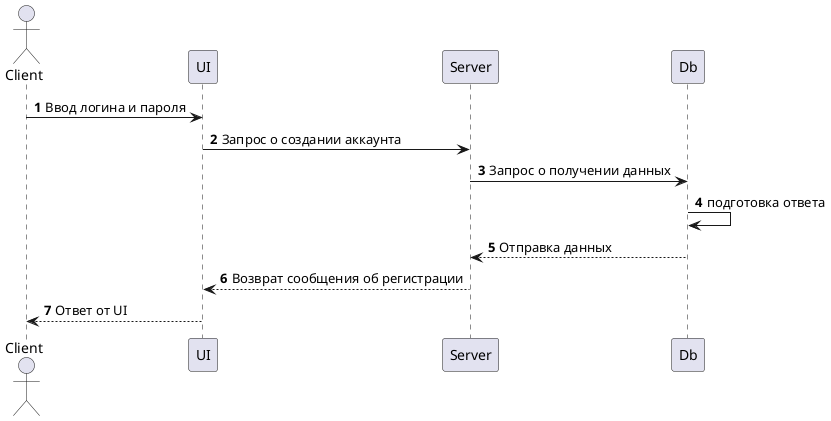 @startuml Авторизация
    autonumber

    actor Client
    
    participant UI
    participant Server
    participant Db

    Client -> UI: Ввод логина и пароля
    UI -> Server: Запрос о создании аккаунта
    Server -> Db: Запрос о получении данных
    Db -> Db: подготовка ответа
    Server <-- Db: Отправка данных
    UI <-- Server: Возврат сообщения об регистрации
    Client <-- UI: Ответ от UI

@enduml